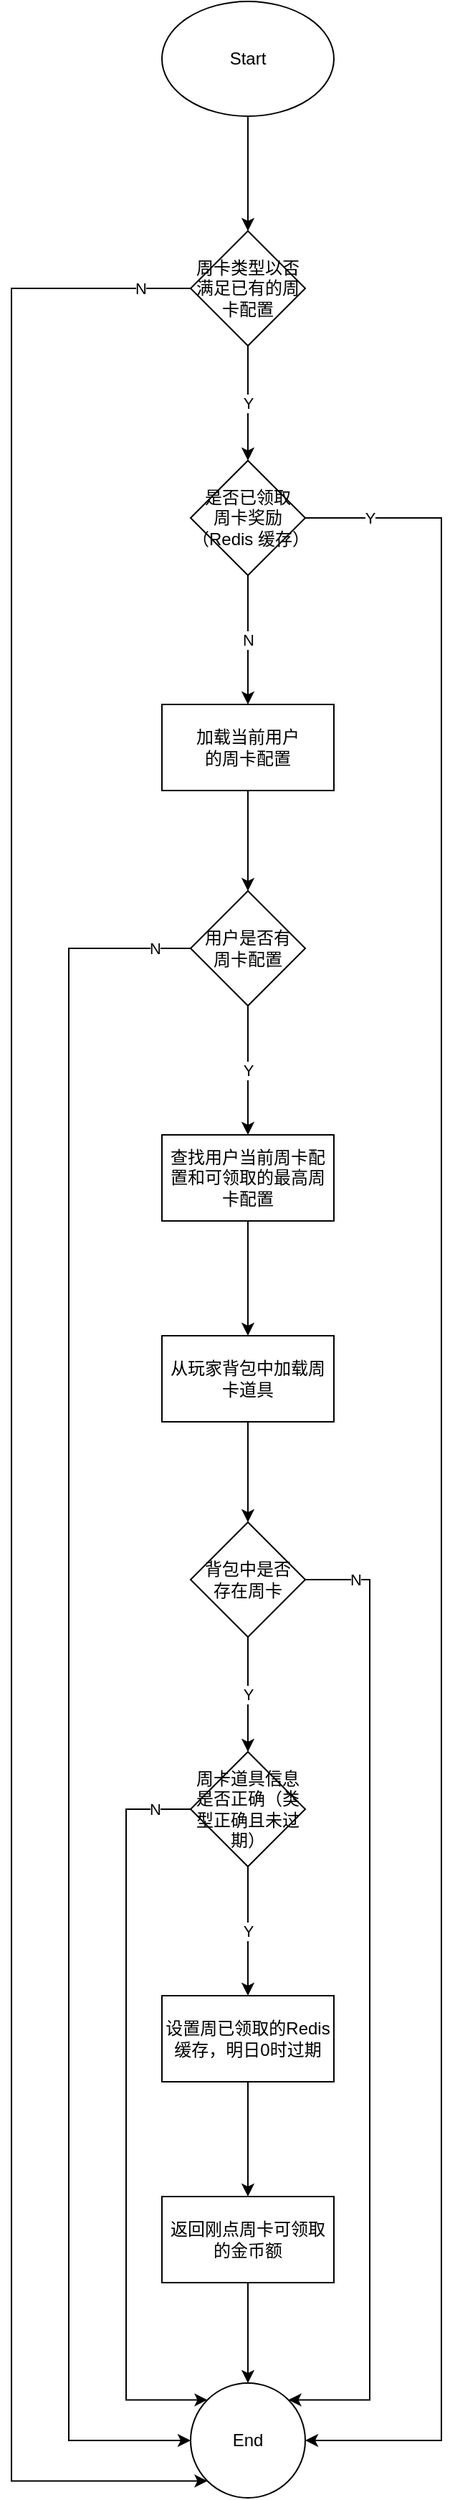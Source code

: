 <mxfile version="24.2.3" type="github">
  <diagram name="Page-1" id="uZO5wta7VgLoH98T9EKO">
    <mxGraphModel dx="1434" dy="676" grid="1" gridSize="10" guides="1" tooltips="1" connect="1" arrows="1" fold="1" page="1" pageScale="1" pageWidth="850" pageHeight="1100" math="0" shadow="0">
      <root>
        <mxCell id="0" />
        <mxCell id="1" parent="0" />
        <mxCell id="dfrxhbNRFuG1TWJueZY8-5" value="" style="edgeStyle=orthogonalEdgeStyle;rounded=0;orthogonalLoop=1;jettySize=auto;html=1;" edge="1" parent="1" source="dfrxhbNRFuG1TWJueZY8-1" target="dfrxhbNRFuG1TWJueZY8-4">
          <mxGeometry relative="1" as="geometry" />
        </mxCell>
        <mxCell id="dfrxhbNRFuG1TWJueZY8-1" value="Start" style="ellipse;whiteSpace=wrap;html=1;" vertex="1" parent="1">
          <mxGeometry x="365" y="20" width="120" height="80" as="geometry" />
        </mxCell>
        <mxCell id="dfrxhbNRFuG1TWJueZY8-7" value="Y" style="edgeStyle=orthogonalEdgeStyle;rounded=0;orthogonalLoop=1;jettySize=auto;html=1;" edge="1" parent="1" source="dfrxhbNRFuG1TWJueZY8-4" target="dfrxhbNRFuG1TWJueZY8-6">
          <mxGeometry relative="1" as="geometry" />
        </mxCell>
        <mxCell id="dfrxhbNRFuG1TWJueZY8-32" value="N" style="edgeStyle=orthogonalEdgeStyle;rounded=0;orthogonalLoop=1;jettySize=auto;html=1;entryX=0;entryY=1;entryDx=0;entryDy=0;" edge="1" parent="1" source="dfrxhbNRFuG1TWJueZY8-4" target="dfrxhbNRFuG1TWJueZY8-26">
          <mxGeometry x="-0.961" relative="1" as="geometry">
            <Array as="points">
              <mxPoint x="260" y="220" />
              <mxPoint x="260" y="1748" />
            </Array>
            <mxPoint as="offset" />
          </mxGeometry>
        </mxCell>
        <mxCell id="dfrxhbNRFuG1TWJueZY8-4" value="周卡类型以否满足已有的周卡配置" style="rhombus;whiteSpace=wrap;html=1;" vertex="1" parent="1">
          <mxGeometry x="385" y="180" width="80" height="80" as="geometry" />
        </mxCell>
        <mxCell id="dfrxhbNRFuG1TWJueZY8-9" value="N" style="edgeStyle=orthogonalEdgeStyle;rounded=0;orthogonalLoop=1;jettySize=auto;html=1;" edge="1" parent="1" source="dfrxhbNRFuG1TWJueZY8-6" target="dfrxhbNRFuG1TWJueZY8-8">
          <mxGeometry relative="1" as="geometry" />
        </mxCell>
        <mxCell id="dfrxhbNRFuG1TWJueZY8-31" value="Y" style="edgeStyle=orthogonalEdgeStyle;rounded=0;orthogonalLoop=1;jettySize=auto;html=1;entryX=1;entryY=0.5;entryDx=0;entryDy=0;" edge="1" parent="1" source="dfrxhbNRFuG1TWJueZY8-6" target="dfrxhbNRFuG1TWJueZY8-26">
          <mxGeometry x="-0.941" relative="1" as="geometry">
            <Array as="points">
              <mxPoint x="560" y="380" />
              <mxPoint x="560" y="1720" />
            </Array>
            <mxPoint as="offset" />
          </mxGeometry>
        </mxCell>
        <mxCell id="dfrxhbNRFuG1TWJueZY8-6" value="是否已领取&lt;br&gt;周卡奖励（Redis 缓存）" style="rhombus;whiteSpace=wrap;html=1;" vertex="1" parent="1">
          <mxGeometry x="385" y="340" width="80" height="80" as="geometry" />
        </mxCell>
        <mxCell id="dfrxhbNRFuG1TWJueZY8-11" value="" style="edgeStyle=orthogonalEdgeStyle;rounded=0;orthogonalLoop=1;jettySize=auto;html=1;" edge="1" parent="1" source="dfrxhbNRFuG1TWJueZY8-8" target="dfrxhbNRFuG1TWJueZY8-10">
          <mxGeometry relative="1" as="geometry" />
        </mxCell>
        <mxCell id="dfrxhbNRFuG1TWJueZY8-8" value="加载当前用户&lt;br&gt;的周卡配置" style="whiteSpace=wrap;html=1;" vertex="1" parent="1">
          <mxGeometry x="365" y="510" width="120" height="60" as="geometry" />
        </mxCell>
        <mxCell id="dfrxhbNRFuG1TWJueZY8-13" value="Y" style="edgeStyle=orthogonalEdgeStyle;rounded=0;orthogonalLoop=1;jettySize=auto;html=1;" edge="1" parent="1" source="dfrxhbNRFuG1TWJueZY8-10" target="dfrxhbNRFuG1TWJueZY8-12">
          <mxGeometry relative="1" as="geometry" />
        </mxCell>
        <mxCell id="dfrxhbNRFuG1TWJueZY8-30" value="N" style="edgeStyle=orthogonalEdgeStyle;rounded=0;orthogonalLoop=1;jettySize=auto;html=1;entryX=0;entryY=0.5;entryDx=0;entryDy=0;" edge="1" parent="1" source="dfrxhbNRFuG1TWJueZY8-10" target="dfrxhbNRFuG1TWJueZY8-26">
          <mxGeometry x="-0.959" relative="1" as="geometry">
            <Array as="points">
              <mxPoint x="300" y="680" />
              <mxPoint x="300" y="1720" />
            </Array>
            <mxPoint as="offset" />
          </mxGeometry>
        </mxCell>
        <mxCell id="dfrxhbNRFuG1TWJueZY8-10" value="用户是否有&lt;br&gt;周卡配置" style="rhombus;whiteSpace=wrap;html=1;" vertex="1" parent="1">
          <mxGeometry x="385" y="640" width="80" height="80" as="geometry" />
        </mxCell>
        <mxCell id="dfrxhbNRFuG1TWJueZY8-15" value="" style="edgeStyle=orthogonalEdgeStyle;rounded=0;orthogonalLoop=1;jettySize=auto;html=1;" edge="1" parent="1" source="dfrxhbNRFuG1TWJueZY8-12" target="dfrxhbNRFuG1TWJueZY8-14">
          <mxGeometry relative="1" as="geometry" />
        </mxCell>
        <mxCell id="dfrxhbNRFuG1TWJueZY8-12" value="查找用户当前周卡配置和可领取的最高周卡配置" style="whiteSpace=wrap;html=1;" vertex="1" parent="1">
          <mxGeometry x="365" y="810" width="120" height="60" as="geometry" />
        </mxCell>
        <mxCell id="dfrxhbNRFuG1TWJueZY8-17" value="" style="edgeStyle=orthogonalEdgeStyle;rounded=0;orthogonalLoop=1;jettySize=auto;html=1;" edge="1" parent="1" source="dfrxhbNRFuG1TWJueZY8-14" target="dfrxhbNRFuG1TWJueZY8-16">
          <mxGeometry relative="1" as="geometry" />
        </mxCell>
        <mxCell id="dfrxhbNRFuG1TWJueZY8-14" value="从玩家背包中加载周卡道具" style="whiteSpace=wrap;html=1;" vertex="1" parent="1">
          <mxGeometry x="365" y="950" width="120" height="60" as="geometry" />
        </mxCell>
        <mxCell id="dfrxhbNRFuG1TWJueZY8-19" value="Y" style="edgeStyle=orthogonalEdgeStyle;rounded=0;orthogonalLoop=1;jettySize=auto;html=1;" edge="1" parent="1" source="dfrxhbNRFuG1TWJueZY8-16" target="dfrxhbNRFuG1TWJueZY8-18">
          <mxGeometry relative="1" as="geometry" />
        </mxCell>
        <mxCell id="dfrxhbNRFuG1TWJueZY8-29" value="N" style="edgeStyle=orthogonalEdgeStyle;rounded=0;orthogonalLoop=1;jettySize=auto;html=1;entryX=1;entryY=0;entryDx=0;entryDy=0;" edge="1" parent="1" source="dfrxhbNRFuG1TWJueZY8-16" target="dfrxhbNRFuG1TWJueZY8-26">
          <mxGeometry x="-0.896" relative="1" as="geometry">
            <Array as="points">
              <mxPoint x="510" y="1120" />
              <mxPoint x="510" y="1692" />
            </Array>
            <mxPoint as="offset" />
          </mxGeometry>
        </mxCell>
        <mxCell id="dfrxhbNRFuG1TWJueZY8-16" value="背包中是否&lt;br&gt;存在周卡" style="rhombus;whiteSpace=wrap;html=1;" vertex="1" parent="1">
          <mxGeometry x="385" y="1080" width="80" height="80" as="geometry" />
        </mxCell>
        <mxCell id="dfrxhbNRFuG1TWJueZY8-23" value="Y" style="edgeStyle=orthogonalEdgeStyle;rounded=0;orthogonalLoop=1;jettySize=auto;html=1;" edge="1" parent="1" source="dfrxhbNRFuG1TWJueZY8-18" target="dfrxhbNRFuG1TWJueZY8-22">
          <mxGeometry relative="1" as="geometry" />
        </mxCell>
        <mxCell id="dfrxhbNRFuG1TWJueZY8-28" value="N" style="edgeStyle=orthogonalEdgeStyle;rounded=0;orthogonalLoop=1;jettySize=auto;html=1;entryX=0;entryY=0;entryDx=0;entryDy=0;" edge="1" parent="1" source="dfrxhbNRFuG1TWJueZY8-18" target="dfrxhbNRFuG1TWJueZY8-26">
          <mxGeometry x="-0.903" relative="1" as="geometry">
            <Array as="points">
              <mxPoint x="340" y="1280" />
              <mxPoint x="340" y="1692" />
            </Array>
            <mxPoint as="offset" />
          </mxGeometry>
        </mxCell>
        <mxCell id="dfrxhbNRFuG1TWJueZY8-18" value="周卡道具信息是否正确（类型正确且未过期）" style="rhombus;whiteSpace=wrap;html=1;" vertex="1" parent="1">
          <mxGeometry x="385" y="1240" width="80" height="80" as="geometry" />
        </mxCell>
        <mxCell id="dfrxhbNRFuG1TWJueZY8-25" value="" style="edgeStyle=orthogonalEdgeStyle;rounded=0;orthogonalLoop=1;jettySize=auto;html=1;" edge="1" parent="1" source="dfrxhbNRFuG1TWJueZY8-22" target="dfrxhbNRFuG1TWJueZY8-24">
          <mxGeometry relative="1" as="geometry" />
        </mxCell>
        <mxCell id="dfrxhbNRFuG1TWJueZY8-22" value="设置周已领取的Redis缓存，明日0时过期" style="whiteSpace=wrap;html=1;" vertex="1" parent="1">
          <mxGeometry x="365" y="1410" width="120" height="60" as="geometry" />
        </mxCell>
        <mxCell id="dfrxhbNRFuG1TWJueZY8-27" value="" style="edgeStyle=orthogonalEdgeStyle;rounded=0;orthogonalLoop=1;jettySize=auto;html=1;" edge="1" parent="1" source="dfrxhbNRFuG1TWJueZY8-24" target="dfrxhbNRFuG1TWJueZY8-26">
          <mxGeometry relative="1" as="geometry" />
        </mxCell>
        <mxCell id="dfrxhbNRFuG1TWJueZY8-24" value="返回刚点周卡可领取的金币额" style="whiteSpace=wrap;html=1;" vertex="1" parent="1">
          <mxGeometry x="365" y="1550" width="120" height="60" as="geometry" />
        </mxCell>
        <mxCell id="dfrxhbNRFuG1TWJueZY8-26" value="End" style="ellipse;whiteSpace=wrap;html=1;" vertex="1" parent="1">
          <mxGeometry x="385" y="1680" width="80" height="80" as="geometry" />
        </mxCell>
      </root>
    </mxGraphModel>
  </diagram>
</mxfile>
